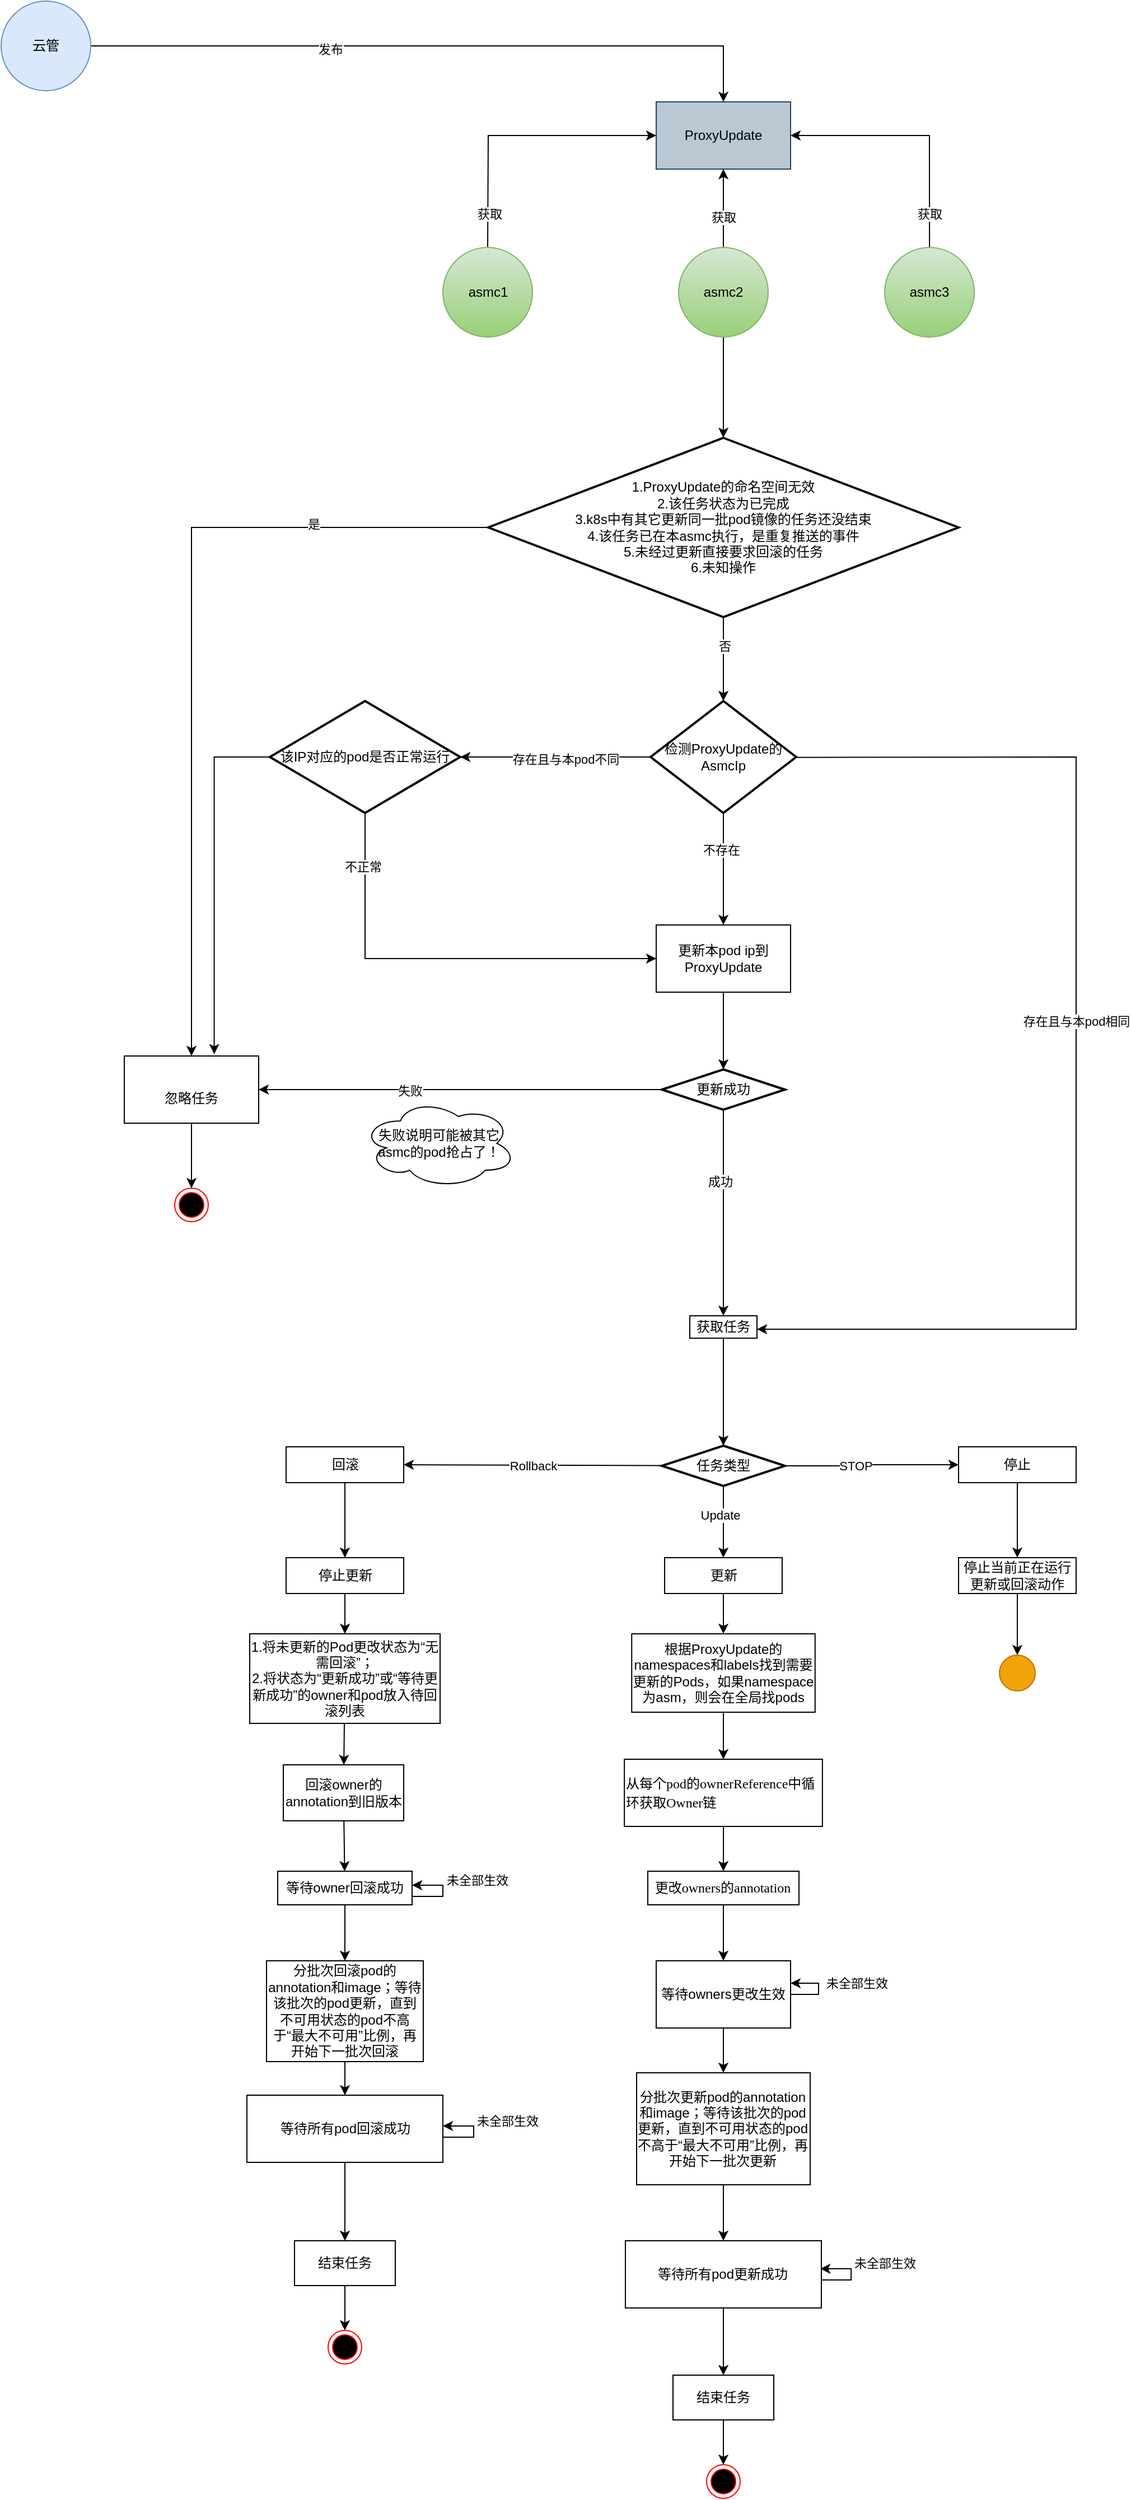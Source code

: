 <mxfile version="15.8.2" type="github">
  <diagram name="Page-1" id="e7e014a7-5840-1c2e-5031-d8a46d1fe8dd">
    <mxGraphModel dx="943" dy="550" grid="1" gridSize="10" guides="1" tooltips="1" connect="1" arrows="1" fold="1" page="1" pageScale="1" pageWidth="827" pageHeight="1169" background="#ffffff" math="0" shadow="0">
      <root>
        <mxCell id="0" />
        <mxCell id="1" parent="0" />
        <mxCell id="EJuun3mlQRxhY7gNAN2d-12" style="edgeStyle=none;rounded=0;orthogonalLoop=1;jettySize=auto;html=1;entryX=0.5;entryY=0;entryDx=0;entryDy=0;" parent="1" source="FB7n5PxvgqieLS6MJgnv-41" target="FB7n5PxvgqieLS6MJgnv-43" edge="1">
          <mxGeometry relative="1" as="geometry">
            <Array as="points">
              <mxPoint x="585" y="80" />
              <mxPoint x="665" y="80" />
            </Array>
          </mxGeometry>
        </mxCell>
        <mxCell id="EJuun3mlQRxhY7gNAN2d-13" value="发布" style="edgeLabel;html=1;align=center;verticalAlign=middle;resizable=0;points=[];" parent="EJuun3mlQRxhY7gNAN2d-12" vertex="1" connectable="0">
          <mxGeometry x="-0.306" y="-3" relative="1" as="geometry">
            <mxPoint as="offset" />
          </mxGeometry>
        </mxCell>
        <mxCell id="FB7n5PxvgqieLS6MJgnv-41" value="云管" style="ellipse;whiteSpace=wrap;html=1;aspect=fixed;fillColor=#dae8fc;strokeColor=#6c8ebf;" parent="1" vertex="1">
          <mxGeometry x="20" y="40" width="80" height="80" as="geometry" />
        </mxCell>
        <mxCell id="FB7n5PxvgqieLS6MJgnv-43" value="ProxyUpdate" style="rounded=0;whiteSpace=wrap;html=1;fillColor=#bac8d3;strokeColor=#23445d;" parent="1" vertex="1">
          <mxGeometry x="605" y="130" width="120" height="60" as="geometry" />
        </mxCell>
        <mxCell id="EJuun3mlQRxhY7gNAN2d-10" style="edgeStyle=none;rounded=0;orthogonalLoop=1;jettySize=auto;html=1;exitX=0.5;exitY=0;exitDx=0;exitDy=0;entryX=0;entryY=0.5;entryDx=0;entryDy=0;" parent="1" source="FB7n5PxvgqieLS6MJgnv-44" edge="1">
          <mxGeometry relative="1" as="geometry">
            <mxPoint x="605" y="160" as="targetPoint" />
            <Array as="points">
              <mxPoint x="455" y="160" />
            </Array>
          </mxGeometry>
        </mxCell>
        <mxCell id="rX8UmJ0MvaBs6cS46ier-8" value="获取" style="edgeLabel;html=1;align=center;verticalAlign=middle;resizable=0;points=[];" vertex="1" connectable="0" parent="EJuun3mlQRxhY7gNAN2d-10">
          <mxGeometry x="-0.401" y="-1" relative="1" as="geometry">
            <mxPoint y="45" as="offset" />
          </mxGeometry>
        </mxCell>
        <mxCell id="FB7n5PxvgqieLS6MJgnv-44" value="asmc1" style="ellipse;whiteSpace=wrap;html=1;aspect=fixed;fillColor=#d5e8d4;gradientColor=#97d077;strokeColor=#82b366;" parent="1" vertex="1">
          <mxGeometry x="414.5" y="260" width="80" height="80" as="geometry" />
        </mxCell>
        <mxCell id="EJuun3mlQRxhY7gNAN2d-9" style="edgeStyle=none;rounded=0;orthogonalLoop=1;jettySize=auto;html=1;exitX=0.5;exitY=0;exitDx=0;exitDy=0;entryX=0.5;entryY=1;entryDx=0;entryDy=0;" parent="1" source="FB7n5PxvgqieLS6MJgnv-45" edge="1">
          <mxGeometry relative="1" as="geometry">
            <mxPoint x="665" y="190" as="targetPoint" />
          </mxGeometry>
        </mxCell>
        <mxCell id="rX8UmJ0MvaBs6cS46ier-11" value="获取" style="edgeLabel;html=1;align=center;verticalAlign=middle;resizable=0;points=[];" vertex="1" connectable="0" parent="EJuun3mlQRxhY7gNAN2d-9">
          <mxGeometry x="-0.3" relative="1" as="geometry">
            <mxPoint y="-3" as="offset" />
          </mxGeometry>
        </mxCell>
        <mxCell id="EJuun3mlQRxhY7gNAN2d-14" style="edgeStyle=none;rounded=0;orthogonalLoop=1;jettySize=auto;html=1;entryX=0.5;entryY=0;entryDx=0;entryDy=0;entryPerimeter=0;" parent="1" source="FB7n5PxvgqieLS6MJgnv-45" target="rX8UmJ0MvaBs6cS46ier-1" edge="1">
          <mxGeometry relative="1" as="geometry" />
        </mxCell>
        <mxCell id="FB7n5PxvgqieLS6MJgnv-45" value="asmc2" style="ellipse;whiteSpace=wrap;html=1;aspect=fixed;fillColor=#d5e8d4;gradientColor=#97d077;strokeColor=#82b366;" parent="1" vertex="1">
          <mxGeometry x="625" y="260" width="80" height="80" as="geometry" />
        </mxCell>
        <mxCell id="EJuun3mlQRxhY7gNAN2d-11" style="edgeStyle=none;rounded=0;orthogonalLoop=1;jettySize=auto;html=1;entryX=1;entryY=0.5;entryDx=0;entryDy=0;" parent="1" source="FB7n5PxvgqieLS6MJgnv-46" edge="1">
          <mxGeometry relative="1" as="geometry">
            <mxPoint x="725" y="160" as="targetPoint" />
            <Array as="points">
              <mxPoint x="849" y="160" />
            </Array>
          </mxGeometry>
        </mxCell>
        <mxCell id="rX8UmJ0MvaBs6cS46ier-10" value="获取" style="edgeLabel;html=1;align=center;verticalAlign=middle;resizable=0;points=[];" vertex="1" connectable="0" parent="EJuun3mlQRxhY7gNAN2d-11">
          <mxGeometry x="-0.678" relative="1" as="geometry">
            <mxPoint y="6" as="offset" />
          </mxGeometry>
        </mxCell>
        <mxCell id="FB7n5PxvgqieLS6MJgnv-46" value="asmc3" style="ellipse;whiteSpace=wrap;html=1;aspect=fixed;fillColor=#d5e8d4;gradientColor=#97d077;strokeColor=#82b366;" parent="1" vertex="1">
          <mxGeometry x="809.07" y="260" width="80" height="80" as="geometry" />
        </mxCell>
        <mxCell id="EJuun3mlQRxhY7gNAN2d-17" style="edgeStyle=none;rounded=0;orthogonalLoop=1;jettySize=auto;html=1;entryX=0.5;entryY=0;entryDx=0;entryDy=0;exitX=0.5;exitY=1;exitDx=0;exitDy=0;exitPerimeter=0;" parent="1" source="EJuun3mlQRxhY7gNAN2d-7" target="EJuun3mlQRxhY7gNAN2d-22" edge="1">
          <mxGeometry relative="1" as="geometry">
            <mxPoint x="890" y="715" as="targetPoint" />
          </mxGeometry>
        </mxCell>
        <mxCell id="EJuun3mlQRxhY7gNAN2d-18" value="不存在" style="edgeLabel;html=1;align=center;verticalAlign=middle;resizable=0;points=[];" parent="EJuun3mlQRxhY7gNAN2d-17" vertex="1" connectable="0">
          <mxGeometry x="-0.354" y="-2" relative="1" as="geometry">
            <mxPoint as="offset" />
          </mxGeometry>
        </mxCell>
        <mxCell id="EJuun3mlQRxhY7gNAN2d-19" style="edgeStyle=none;rounded=0;orthogonalLoop=1;jettySize=auto;html=1;entryX=1;entryY=0.5;entryDx=0;entryDy=0;entryPerimeter=0;exitX=0;exitY=0.5;exitDx=0;exitDy=0;exitPerimeter=0;" parent="1" source="EJuun3mlQRxhY7gNAN2d-7" target="EJuun3mlQRxhY7gNAN2d-30" edge="1">
          <mxGeometry relative="1" as="geometry">
            <mxPoint x="540" y="715" as="targetPoint" />
          </mxGeometry>
        </mxCell>
        <mxCell id="EJuun3mlQRxhY7gNAN2d-20" value="存在且与本pod不同" style="edgeLabel;html=1;align=center;verticalAlign=middle;resizable=0;points=[];" parent="EJuun3mlQRxhY7gNAN2d-19" vertex="1" connectable="0">
          <mxGeometry x="0.106" y="2" relative="1" as="geometry">
            <mxPoint x="18" as="offset" />
          </mxGeometry>
        </mxCell>
        <mxCell id="EJuun3mlQRxhY7gNAN2d-38" style="edgeStyle=none;rounded=0;orthogonalLoop=1;jettySize=auto;html=1;entryX=1;entryY=0.5;entryDx=0;entryDy=0;" parent="1" edge="1">
          <mxGeometry relative="1" as="geometry">
            <mxPoint x="695.0" y="1226.0" as="targetPoint" />
            <Array as="points">
              <mxPoint x="980" y="715" />
              <mxPoint x="980" y="1226" />
            </Array>
            <mxPoint x="730.0" y="715.349" as="sourcePoint" />
          </mxGeometry>
        </mxCell>
        <mxCell id="EJuun3mlQRxhY7gNAN2d-39" value="存在且与本pod相同" style="edgeLabel;html=1;align=center;verticalAlign=middle;resizable=0;points=[];" parent="EJuun3mlQRxhY7gNAN2d-38" vertex="1" connectable="0">
          <mxGeometry x="-0.397" y="-1" relative="1" as="geometry">
            <mxPoint x="1" y="170" as="offset" />
          </mxGeometry>
        </mxCell>
        <mxCell id="EJuun3mlQRxhY7gNAN2d-7" value="&lt;span style=&quot;text-align: left&quot;&gt;检测ProxyUpdate的AsmcIp&lt;/span&gt;" style="strokeWidth=2;html=1;shape=mxgraph.flowchart.decision;whiteSpace=wrap;" parent="1" vertex="1">
          <mxGeometry x="600" y="665" width="130" height="100" as="geometry" />
        </mxCell>
        <mxCell id="EJuun3mlQRxhY7gNAN2d-24" style="edgeStyle=none;rounded=0;orthogonalLoop=1;jettySize=auto;html=1;entryX=0.5;entryY=0;entryDx=0;entryDy=0;entryPerimeter=0;" parent="1" source="EJuun3mlQRxhY7gNAN2d-22" target="EJuun3mlQRxhY7gNAN2d-23" edge="1">
          <mxGeometry relative="1" as="geometry">
            <mxPoint x="665.0" y="1002.0" as="targetPoint" />
          </mxGeometry>
        </mxCell>
        <mxCell id="EJuun3mlQRxhY7gNAN2d-22" value="更新本pod ip到ProxyUpdate" style="rounded=0;whiteSpace=wrap;html=1;" parent="1" vertex="1">
          <mxGeometry x="605" y="865" width="120" height="60" as="geometry" />
        </mxCell>
        <mxCell id="EJuun3mlQRxhY7gNAN2d-33" style="edgeStyle=none;rounded=0;orthogonalLoop=1;jettySize=auto;html=1;" parent="1" source="EJuun3mlQRxhY7gNAN2d-23" target="EJuun3mlQRxhY7gNAN2d-25" edge="1">
          <mxGeometry relative="1" as="geometry" />
        </mxCell>
        <mxCell id="EJuun3mlQRxhY7gNAN2d-34" value="成功" style="edgeLabel;html=1;align=center;verticalAlign=middle;resizable=0;points=[];" parent="EJuun3mlQRxhY7gNAN2d-33" vertex="1" connectable="0">
          <mxGeometry x="-0.303" y="-3" relative="1" as="geometry">
            <mxPoint as="offset" />
          </mxGeometry>
        </mxCell>
        <mxCell id="EJuun3mlQRxhY7gNAN2d-41" style="edgeStyle=none;rounded=0;orthogonalLoop=1;jettySize=auto;html=1;entryX=1;entryY=0.5;entryDx=0;entryDy=0;exitX=0;exitY=0.5;exitDx=0;exitDy=0;exitPerimeter=0;" parent="1" source="EJuun3mlQRxhY7gNAN2d-23" target="EJuun3mlQRxhY7gNAN2d-32" edge="1">
          <mxGeometry relative="1" as="geometry">
            <mxPoint x="240.0" y="1020" as="targetPoint" />
            <mxPoint x="600" y="1010" as="sourcePoint" />
          </mxGeometry>
        </mxCell>
        <mxCell id="EJuun3mlQRxhY7gNAN2d-42" value="失败" style="edgeLabel;html=1;align=center;verticalAlign=middle;resizable=0;points=[];" parent="EJuun3mlQRxhY7gNAN2d-41" vertex="1" connectable="0">
          <mxGeometry x="0.25" y="1" relative="1" as="geometry">
            <mxPoint as="offset" />
          </mxGeometry>
        </mxCell>
        <mxCell id="EJuun3mlQRxhY7gNAN2d-23" value="&lt;span style=&quot;text-align: left&quot;&gt;更新成功&lt;/span&gt;" style="strokeWidth=2;html=1;shape=mxgraph.flowchart.decision;whiteSpace=wrap;" parent="1" vertex="1">
          <mxGeometry x="610" y="994" width="110" height="36" as="geometry" />
        </mxCell>
        <mxCell id="rX8UmJ0MvaBs6cS46ier-18" style="edgeStyle=orthogonalEdgeStyle;rounded=0;orthogonalLoop=1;jettySize=auto;html=1;entryX=0.5;entryY=0;entryDx=0;entryDy=0;entryPerimeter=0;" edge="1" parent="1" source="EJuun3mlQRxhY7gNAN2d-25" target="rX8UmJ0MvaBs6cS46ier-17">
          <mxGeometry relative="1" as="geometry" />
        </mxCell>
        <mxCell id="EJuun3mlQRxhY7gNAN2d-25" value="获取任务" style="rounded=0;whiteSpace=wrap;html=1;" parent="1" vertex="1">
          <mxGeometry x="635" y="1214" width="60" height="20" as="geometry" />
        </mxCell>
        <mxCell id="EJuun3mlQRxhY7gNAN2d-43" style="edgeStyle=orthogonalEdgeStyle;rounded=0;orthogonalLoop=1;jettySize=auto;html=1;entryX=0;entryY=0.5;entryDx=0;entryDy=0;exitX=0.5;exitY=1;exitDx=0;exitDy=0;exitPerimeter=0;" parent="1" source="EJuun3mlQRxhY7gNAN2d-30" target="EJuun3mlQRxhY7gNAN2d-22" edge="1">
          <mxGeometry relative="1" as="geometry" />
        </mxCell>
        <mxCell id="EJuun3mlQRxhY7gNAN2d-44" value="不正常" style="edgeLabel;html=1;align=center;verticalAlign=middle;resizable=0;points=[];" parent="EJuun3mlQRxhY7gNAN2d-43" vertex="1" connectable="0">
          <mxGeometry x="-0.753" y="-2" relative="1" as="geometry">
            <mxPoint as="offset" />
          </mxGeometry>
        </mxCell>
        <mxCell id="rX8UmJ0MvaBs6cS46ier-13" style="edgeStyle=orthogonalEdgeStyle;rounded=0;orthogonalLoop=1;jettySize=auto;html=1;entryX=0.669;entryY=-0.028;entryDx=0;entryDy=0;entryPerimeter=0;" edge="1" parent="1" source="EJuun3mlQRxhY7gNAN2d-30" target="EJuun3mlQRxhY7gNAN2d-32">
          <mxGeometry relative="1" as="geometry">
            <mxPoint x="200.0" y="988" as="targetPoint" />
          </mxGeometry>
        </mxCell>
        <mxCell id="EJuun3mlQRxhY7gNAN2d-30" value="该IP对应的pod是否正常运行" style="strokeWidth=2;html=1;shape=mxgraph.flowchart.decision;whiteSpace=wrap;" parent="1" vertex="1">
          <mxGeometry x="260" y="665" width="170" height="100" as="geometry" />
        </mxCell>
        <mxCell id="EJuun3mlQRxhY7gNAN2d-36" style="edgeStyle=none;rounded=0;orthogonalLoop=1;jettySize=auto;html=1;entryX=0.5;entryY=0;entryDx=0;entryDy=0;" parent="1" source="EJuun3mlQRxhY7gNAN2d-32" target="EJuun3mlQRxhY7gNAN2d-35" edge="1">
          <mxGeometry relative="1" as="geometry" />
        </mxCell>
        <mxCell id="EJuun3mlQRxhY7gNAN2d-32" value="&lt;br&gt;忽略任务" style="rounded=0;whiteSpace=wrap;html=1;" parent="1" vertex="1">
          <mxGeometry x="130" y="982" width="120" height="60" as="geometry" />
        </mxCell>
        <mxCell id="EJuun3mlQRxhY7gNAN2d-35" value="" style="ellipse;html=1;shape=endState;fillColor=#000000;strokeColor=#ff0000;" parent="1" vertex="1">
          <mxGeometry x="175" y="1100" width="30" height="30" as="geometry" />
        </mxCell>
        <mxCell id="rX8UmJ0MvaBs6cS46ier-3" style="edgeStyle=orthogonalEdgeStyle;rounded=0;orthogonalLoop=1;jettySize=auto;html=1;" edge="1" parent="1" source="rX8UmJ0MvaBs6cS46ier-1" target="EJuun3mlQRxhY7gNAN2d-7">
          <mxGeometry relative="1" as="geometry" />
        </mxCell>
        <mxCell id="rX8UmJ0MvaBs6cS46ier-15" value="否" style="edgeLabel;html=1;align=center;verticalAlign=middle;resizable=0;points=[];" vertex="1" connectable="0" parent="rX8UmJ0MvaBs6cS46ier-3">
          <mxGeometry x="-0.301" y="1" relative="1" as="geometry">
            <mxPoint as="offset" />
          </mxGeometry>
        </mxCell>
        <mxCell id="rX8UmJ0MvaBs6cS46ier-5" style="edgeStyle=orthogonalEdgeStyle;rounded=0;orthogonalLoop=1;jettySize=auto;html=1;" edge="1" parent="1" source="rX8UmJ0MvaBs6cS46ier-1" target="EJuun3mlQRxhY7gNAN2d-32">
          <mxGeometry relative="1" as="geometry" />
        </mxCell>
        <mxCell id="rX8UmJ0MvaBs6cS46ier-14" value="是" style="edgeLabel;html=1;align=center;verticalAlign=middle;resizable=0;points=[];" vertex="1" connectable="0" parent="rX8UmJ0MvaBs6cS46ier-5">
          <mxGeometry x="-0.577" y="-3" relative="1" as="geometry">
            <mxPoint as="offset" />
          </mxGeometry>
        </mxCell>
        <mxCell id="rX8UmJ0MvaBs6cS46ier-1" value="&lt;span style=&quot;text-align: left&quot;&gt;1.ProxyUpdate的命名空间无效&lt;br&gt;2.&lt;/span&gt;&lt;span style=&quot;text-align: left&quot;&gt;该任务状态为已完成&lt;br&gt;&lt;/span&gt;&lt;span style=&quot;text-align: left&quot;&gt;3.k8s中有其它更新同一批pod镜像的任务还没结束&lt;br&gt;4.该任务已在本asmc执行，是重复推送的事件&lt;br&gt;5.未经过更新直接要求回滚的任务&lt;br&gt;6.未知操作&lt;br&gt;&lt;/span&gt;" style="strokeWidth=2;html=1;shape=mxgraph.flowchart.decision;whiteSpace=wrap;" vertex="1" parent="1">
          <mxGeometry x="455" y="430" width="420" height="160" as="geometry" />
        </mxCell>
        <mxCell id="rX8UmJ0MvaBs6cS46ier-20" style="edgeStyle=orthogonalEdgeStyle;rounded=0;orthogonalLoop=1;jettySize=auto;html=1;entryX=0;entryY=0.5;entryDx=0;entryDy=0;" edge="1" parent="1" source="rX8UmJ0MvaBs6cS46ier-17" target="rX8UmJ0MvaBs6cS46ier-19">
          <mxGeometry relative="1" as="geometry" />
        </mxCell>
        <mxCell id="rX8UmJ0MvaBs6cS46ier-21" value="STOP" style="edgeLabel;html=1;align=center;verticalAlign=middle;resizable=0;points=[];" vertex="1" connectable="0" parent="rX8UmJ0MvaBs6cS46ier-20">
          <mxGeometry x="-0.201" relative="1" as="geometry">
            <mxPoint as="offset" />
          </mxGeometry>
        </mxCell>
        <mxCell id="rX8UmJ0MvaBs6cS46ier-22" style="rounded=0;orthogonalLoop=1;jettySize=auto;html=1;entryX=1;entryY=0.5;entryDx=0;entryDy=0;" edge="1" parent="1" source="rX8UmJ0MvaBs6cS46ier-17" target="rX8UmJ0MvaBs6cS46ier-49">
          <mxGeometry relative="1" as="geometry">
            <mxPoint x="440.0" y="1348" as="targetPoint" />
          </mxGeometry>
        </mxCell>
        <mxCell id="rX8UmJ0MvaBs6cS46ier-23" value="Rollback" style="edgeLabel;html=1;align=center;verticalAlign=middle;resizable=0;points=[];" vertex="1" connectable="0" parent="rX8UmJ0MvaBs6cS46ier-22">
          <mxGeometry x="0.209" y="1" relative="1" as="geometry">
            <mxPoint x="24" y="-1" as="offset" />
          </mxGeometry>
        </mxCell>
        <mxCell id="rX8UmJ0MvaBs6cS46ier-24" style="edgeStyle=orthogonalEdgeStyle;rounded=0;orthogonalLoop=1;jettySize=auto;html=1;entryX=0.5;entryY=0;entryDx=0;entryDy=0;" edge="1" parent="1" source="rX8UmJ0MvaBs6cS46ier-17" target="rX8UmJ0MvaBs6cS46ier-26">
          <mxGeometry relative="1" as="geometry">
            <mxPoint x="665.0" y="1480" as="targetPoint" />
          </mxGeometry>
        </mxCell>
        <mxCell id="rX8UmJ0MvaBs6cS46ier-25" value="Update" style="edgeLabel;html=1;align=center;verticalAlign=middle;resizable=0;points=[];" vertex="1" connectable="0" parent="rX8UmJ0MvaBs6cS46ier-24">
          <mxGeometry x="-0.192" y="-3" relative="1" as="geometry">
            <mxPoint as="offset" />
          </mxGeometry>
        </mxCell>
        <mxCell id="rX8UmJ0MvaBs6cS46ier-17" value="&lt;span style=&quot;text-align: left&quot;&gt;任务类型&lt;/span&gt;" style="strokeWidth=2;html=1;shape=mxgraph.flowchart.decision;whiteSpace=wrap;" vertex="1" parent="1">
          <mxGeometry x="610" y="1330" width="110" height="36" as="geometry" />
        </mxCell>
        <mxCell id="rX8UmJ0MvaBs6cS46ier-80" style="edgeStyle=orthogonalEdgeStyle;rounded=0;orthogonalLoop=1;jettySize=auto;html=1;" edge="1" parent="1" source="rX8UmJ0MvaBs6cS46ier-19" target="rX8UmJ0MvaBs6cS46ier-79">
          <mxGeometry relative="1" as="geometry" />
        </mxCell>
        <mxCell id="rX8UmJ0MvaBs6cS46ier-19" value="停止" style="rounded=0;whiteSpace=wrap;html=1;" vertex="1" parent="1">
          <mxGeometry x="875" y="1331" width="105" height="32" as="geometry" />
        </mxCell>
        <mxCell id="rX8UmJ0MvaBs6cS46ier-40" style="edgeStyle=orthogonalEdgeStyle;rounded=0;orthogonalLoop=1;jettySize=auto;html=1;entryX=0.5;entryY=0;entryDx=0;entryDy=0;" edge="1" parent="1" source="rX8UmJ0MvaBs6cS46ier-26" target="rX8UmJ0MvaBs6cS46ier-29">
          <mxGeometry relative="1" as="geometry" />
        </mxCell>
        <mxCell id="rX8UmJ0MvaBs6cS46ier-26" value="更新" style="rounded=0;whiteSpace=wrap;html=1;" vertex="1" parent="1">
          <mxGeometry x="612.5" y="1430" width="105" height="32" as="geometry" />
        </mxCell>
        <mxCell id="rX8UmJ0MvaBs6cS46ier-41" style="edgeStyle=orthogonalEdgeStyle;rounded=0;orthogonalLoop=1;jettySize=auto;html=1;entryX=0.5;entryY=0;entryDx=0;entryDy=0;" edge="1" parent="1" source="rX8UmJ0MvaBs6cS46ier-29" target="rX8UmJ0MvaBs6cS46ier-31">
          <mxGeometry relative="1" as="geometry" />
        </mxCell>
        <mxCell id="rX8UmJ0MvaBs6cS46ier-29" value="根据ProxyUpdate的namespaces和labels找到需要更新的Pods，如果namespace为asm，则会在全局找pods" style="rounded=0;whiteSpace=wrap;html=1;" vertex="1" parent="1">
          <mxGeometry x="583.13" y="1498" width="163.75" height="70" as="geometry" />
        </mxCell>
        <mxCell id="rX8UmJ0MvaBs6cS46ier-42" style="edgeStyle=orthogonalEdgeStyle;rounded=0;orthogonalLoop=1;jettySize=auto;html=1;entryX=0.5;entryY=0;entryDx=0;entryDy=0;" edge="1" parent="1" source="rX8UmJ0MvaBs6cS46ier-31" target="rX8UmJ0MvaBs6cS46ier-32">
          <mxGeometry relative="1" as="geometry" />
        </mxCell>
        <mxCell id="rX8UmJ0MvaBs6cS46ier-31" value="&lt;p class=&quot;MsoNormal&quot; style=&quot;margin: 0pt 0pt 0.0pt ; text-align: left ; font-family: &amp;#34;calibri&amp;#34; ; font-size: 10.5pt&quot;&gt;&lt;span style=&quot;font-size: 9pt&quot;&gt;&lt;font face=&quot;宋体&quot;&gt;从每个&lt;/font&gt;pod&lt;font face=&quot;宋体&quot;&gt;的&lt;/font&gt;&lt;font face=&quot;Calibri&quot;&gt;ownerReference&lt;/font&gt;&lt;font face=&quot;宋体&quot;&gt;中循环获取Owner链&lt;/font&gt;&lt;/span&gt;&lt;span style=&quot;font-size: 9pt&quot;&gt;&lt;/span&gt;&lt;/p&gt;" style="whiteSpace=wrap;html=1;" vertex="1" parent="1">
          <mxGeometry x="576.56" y="1610" width="176.87" height="60" as="geometry" />
        </mxCell>
        <mxCell id="rX8UmJ0MvaBs6cS46ier-43" style="edgeStyle=orthogonalEdgeStyle;rounded=0;orthogonalLoop=1;jettySize=auto;html=1;" edge="1" parent="1" source="rX8UmJ0MvaBs6cS46ier-32" target="rX8UmJ0MvaBs6cS46ier-33">
          <mxGeometry relative="1" as="geometry" />
        </mxCell>
        <mxCell id="rX8UmJ0MvaBs6cS46ier-32" value="&lt;p class=&quot;MsoNormal&quot; style=&quot;margin: 0pt 0pt 0.0pt ; text-align: left ; font-family: &amp;#34;calibri&amp;#34; ; font-size: 10.5pt&quot;&gt;&lt;span style=&quot;font-size: 9pt&quot;&gt;&lt;font face=&quot;宋体&quot;&gt;更改owners&lt;/font&gt;&lt;/span&gt;&lt;span style=&quot;font-size: 9pt&quot;&gt;&lt;font face=&quot;宋体&quot;&gt;的&lt;/font&gt;annotation&lt;/span&gt;&lt;span style=&quot;font-size: 9pt&quot;&gt;&lt;/span&gt;&lt;/p&gt;" style="whiteSpace=wrap;html=1;" vertex="1" parent="1">
          <mxGeometry x="597.49" y="1710" width="135" height="30" as="geometry" />
        </mxCell>
        <mxCell id="rX8UmJ0MvaBs6cS46ier-44" style="edgeStyle=orthogonalEdgeStyle;rounded=0;orthogonalLoop=1;jettySize=auto;html=1;entryX=0.5;entryY=0;entryDx=0;entryDy=0;" edge="1" parent="1" source="rX8UmJ0MvaBs6cS46ier-33" target="rX8UmJ0MvaBs6cS46ier-36">
          <mxGeometry relative="1" as="geometry" />
        </mxCell>
        <mxCell id="rX8UmJ0MvaBs6cS46ier-66" style="edgeStyle=orthogonalEdgeStyle;rounded=0;orthogonalLoop=1;jettySize=auto;html=1;" edge="1" parent="1" source="rX8UmJ0MvaBs6cS46ier-33" target="rX8UmJ0MvaBs6cS46ier-33">
          <mxGeometry relative="1" as="geometry">
            <mxPoint x="730" y="1810" as="targetPoint" />
            <Array as="points">
              <mxPoint x="750" y="1820" />
              <mxPoint x="750" y="1810" />
            </Array>
          </mxGeometry>
        </mxCell>
        <mxCell id="rX8UmJ0MvaBs6cS46ier-67" value="未全部生效" style="edgeLabel;html=1;align=center;verticalAlign=middle;resizable=0;points=[];" vertex="1" connectable="0" parent="rX8UmJ0MvaBs6cS46ier-66">
          <mxGeometry x="-0.378" y="-2" relative="1" as="geometry">
            <mxPoint x="40" y="-12" as="offset" />
          </mxGeometry>
        </mxCell>
        <mxCell id="rX8UmJ0MvaBs6cS46ier-33" value="等待owners更改生效" style="whiteSpace=wrap;html=1;" vertex="1" parent="1">
          <mxGeometry x="605" y="1790" width="120" height="60" as="geometry" />
        </mxCell>
        <mxCell id="rX8UmJ0MvaBs6cS46ier-45" style="edgeStyle=orthogonalEdgeStyle;rounded=0;orthogonalLoop=1;jettySize=auto;html=1;" edge="1" parent="1" source="rX8UmJ0MvaBs6cS46ier-36" target="rX8UmJ0MvaBs6cS46ier-37">
          <mxGeometry relative="1" as="geometry" />
        </mxCell>
        <mxCell id="rX8UmJ0MvaBs6cS46ier-36" value="分批次更新pod的annotation和image；等待该批次的pod更新，直到不可用状态的pod不高于“最大不可用”比例，再开始下一批次更新" style="whiteSpace=wrap;html=1;" vertex="1" parent="1">
          <mxGeometry x="587.49" y="1890" width="154.99" height="100" as="geometry" />
        </mxCell>
        <mxCell id="rX8UmJ0MvaBs6cS46ier-47" style="edgeStyle=orthogonalEdgeStyle;rounded=0;orthogonalLoop=1;jettySize=auto;html=1;" edge="1" parent="1" source="rX8UmJ0MvaBs6cS46ier-37" target="rX8UmJ0MvaBs6cS46ier-38">
          <mxGeometry relative="1" as="geometry" />
        </mxCell>
        <mxCell id="rX8UmJ0MvaBs6cS46ier-70" style="edgeStyle=orthogonalEdgeStyle;rounded=0;orthogonalLoop=1;jettySize=auto;html=1;entryX=1;entryY=0.5;entryDx=0;entryDy=0;" edge="1" parent="1">
          <mxGeometry relative="1" as="geometry">
            <mxPoint x="751.56" y="2065" as="targetPoint" />
            <mxPoint x="751.56" y="2075.029" as="sourcePoint" />
            <Array as="points">
              <mxPoint x="779.07" y="2075" />
              <mxPoint x="779.07" y="2065" />
            </Array>
          </mxGeometry>
        </mxCell>
        <mxCell id="rX8UmJ0MvaBs6cS46ier-37" value="等待所有pod更新成功" style="whiteSpace=wrap;html=1;" vertex="1" parent="1">
          <mxGeometry x="577.49" y="2040" width="175" height="60" as="geometry" />
        </mxCell>
        <mxCell id="rX8UmJ0MvaBs6cS46ier-48" style="edgeStyle=orthogonalEdgeStyle;rounded=0;orthogonalLoop=1;jettySize=auto;html=1;" edge="1" parent="1" source="rX8UmJ0MvaBs6cS46ier-38" target="rX8UmJ0MvaBs6cS46ier-39">
          <mxGeometry relative="1" as="geometry" />
        </mxCell>
        <mxCell id="rX8UmJ0MvaBs6cS46ier-38" value="结束任务" style="whiteSpace=wrap;html=1;" vertex="1" parent="1">
          <mxGeometry x="620.01" y="2160" width="90" height="40" as="geometry" />
        </mxCell>
        <mxCell id="rX8UmJ0MvaBs6cS46ier-39" value="" style="ellipse;html=1;shape=endState;fillColor=#000000;strokeColor=#ff0000;" vertex="1" parent="1">
          <mxGeometry x="649.99" y="2240" width="30" height="30" as="geometry" />
        </mxCell>
        <mxCell id="rX8UmJ0MvaBs6cS46ier-58" style="edgeStyle=orthogonalEdgeStyle;rounded=0;orthogonalLoop=1;jettySize=auto;html=1;" edge="1" parent="1" source="rX8UmJ0MvaBs6cS46ier-49" target="rX8UmJ0MvaBs6cS46ier-50">
          <mxGeometry relative="1" as="geometry" />
        </mxCell>
        <mxCell id="rX8UmJ0MvaBs6cS46ier-49" value="回滚" style="rounded=0;whiteSpace=wrap;html=1;" vertex="1" parent="1">
          <mxGeometry x="274.5" y="1331" width="105" height="32" as="geometry" />
        </mxCell>
        <mxCell id="rX8UmJ0MvaBs6cS46ier-59" style="edgeStyle=orthogonalEdgeStyle;rounded=0;orthogonalLoop=1;jettySize=auto;html=1;" edge="1" parent="1" source="rX8UmJ0MvaBs6cS46ier-50" target="rX8UmJ0MvaBs6cS46ier-51">
          <mxGeometry relative="1" as="geometry" />
        </mxCell>
        <mxCell id="rX8UmJ0MvaBs6cS46ier-50" value="停止更新" style="rounded=0;whiteSpace=wrap;html=1;" vertex="1" parent="1">
          <mxGeometry x="274.5" y="1430" width="105" height="32" as="geometry" />
        </mxCell>
        <mxCell id="rX8UmJ0MvaBs6cS46ier-60" style="rounded=0;orthogonalLoop=1;jettySize=auto;html=1;" edge="1" parent="1" source="rX8UmJ0MvaBs6cS46ier-51" target="rX8UmJ0MvaBs6cS46ier-52">
          <mxGeometry relative="1" as="geometry" />
        </mxCell>
        <mxCell id="rX8UmJ0MvaBs6cS46ier-51" value="1.将未更新的Pod更改状态为“无需回滚”；&lt;br&gt;2.将状态为“更新成功”或“等待更新成功”的owner和pod放入待回滚列表" style="whiteSpace=wrap;html=1;" vertex="1" parent="1">
          <mxGeometry x="242" y="1498" width="170" height="80" as="geometry" />
        </mxCell>
        <mxCell id="rX8UmJ0MvaBs6cS46ier-61" style="rounded=0;orthogonalLoop=1;jettySize=auto;html=1;" edge="1" parent="1" source="rX8UmJ0MvaBs6cS46ier-52" target="rX8UmJ0MvaBs6cS46ier-53">
          <mxGeometry relative="1" as="geometry" />
        </mxCell>
        <mxCell id="rX8UmJ0MvaBs6cS46ier-52" value="回滚owner的annotation到旧版本" style="whiteSpace=wrap;html=1;" vertex="1" parent="1">
          <mxGeometry x="272" y="1615" width="107.5" height="50" as="geometry" />
        </mxCell>
        <mxCell id="rX8UmJ0MvaBs6cS46ier-62" style="edgeStyle=orthogonalEdgeStyle;rounded=0;orthogonalLoop=1;jettySize=auto;html=1;" edge="1" parent="1" source="rX8UmJ0MvaBs6cS46ier-53" target="rX8UmJ0MvaBs6cS46ier-54">
          <mxGeometry relative="1" as="geometry" />
        </mxCell>
        <mxCell id="rX8UmJ0MvaBs6cS46ier-53" value="等待owner回滚成功" style="whiteSpace=wrap;html=1;" vertex="1" parent="1">
          <mxGeometry x="267" y="1710" width="120" height="30" as="geometry" />
        </mxCell>
        <mxCell id="rX8UmJ0MvaBs6cS46ier-63" style="edgeStyle=orthogonalEdgeStyle;rounded=0;orthogonalLoop=1;jettySize=auto;html=1;" edge="1" parent="1" source="rX8UmJ0MvaBs6cS46ier-54" target="rX8UmJ0MvaBs6cS46ier-55">
          <mxGeometry relative="1" as="geometry" />
        </mxCell>
        <mxCell id="rX8UmJ0MvaBs6cS46ier-54" value="分批次回滚pod的annotation和image；等待该批次的pod更新，直到不可用状态的pod不高于“最大不可用”比例，再开始下一批次回滚" style="whiteSpace=wrap;html=1;" vertex="1" parent="1">
          <mxGeometry x="257" y="1790" width="140" height="90" as="geometry" />
        </mxCell>
        <mxCell id="rX8UmJ0MvaBs6cS46ier-64" style="edgeStyle=orthogonalEdgeStyle;rounded=0;orthogonalLoop=1;jettySize=auto;html=1;entryX=0.5;entryY=0;entryDx=0;entryDy=0;" edge="1" parent="1" source="rX8UmJ0MvaBs6cS46ier-55" target="rX8UmJ0MvaBs6cS46ier-56">
          <mxGeometry relative="1" as="geometry" />
        </mxCell>
        <mxCell id="rX8UmJ0MvaBs6cS46ier-55" value="等待所有pod回滚成功" style="whiteSpace=wrap;html=1;" vertex="1" parent="1">
          <mxGeometry x="239.5" y="1910" width="175" height="60" as="geometry" />
        </mxCell>
        <mxCell id="rX8UmJ0MvaBs6cS46ier-65" style="edgeStyle=orthogonalEdgeStyle;rounded=0;orthogonalLoop=1;jettySize=auto;html=1;" edge="1" parent="1" source="rX8UmJ0MvaBs6cS46ier-56" target="rX8UmJ0MvaBs6cS46ier-57">
          <mxGeometry relative="1" as="geometry" />
        </mxCell>
        <mxCell id="rX8UmJ0MvaBs6cS46ier-56" value="结束任务" style="whiteSpace=wrap;html=1;" vertex="1" parent="1">
          <mxGeometry x="282" y="2040" width="90" height="40" as="geometry" />
        </mxCell>
        <mxCell id="rX8UmJ0MvaBs6cS46ier-57" value="" style="ellipse;html=1;shape=endState;fillColor=#000000;strokeColor=#ff0000;" vertex="1" parent="1">
          <mxGeometry x="312" y="2120" width="30" height="30" as="geometry" />
        </mxCell>
        <mxCell id="rX8UmJ0MvaBs6cS46ier-71" value="未全部生效" style="edgeLabel;html=1;align=center;verticalAlign=middle;resizable=0;points=[];" vertex="1" connectable="0" parent="1">
          <mxGeometry x="809.07" y="2060" as="geometry" />
        </mxCell>
        <mxCell id="rX8UmJ0MvaBs6cS46ier-73" style="edgeStyle=none;rounded=0;orthogonalLoop=1;jettySize=auto;html=1;exitX=0.75;exitY=0;exitDx=0;exitDy=0;" edge="1" parent="1" source="rX8UmJ0MvaBs6cS46ier-51" target="rX8UmJ0MvaBs6cS46ier-51">
          <mxGeometry relative="1" as="geometry" />
        </mxCell>
        <mxCell id="rX8UmJ0MvaBs6cS46ier-74" style="edgeStyle=orthogonalEdgeStyle;rounded=0;orthogonalLoop=1;jettySize=auto;html=1;entryX=1;entryY=0.5;entryDx=0;entryDy=0;" edge="1" parent="1">
          <mxGeometry relative="1" as="geometry">
            <mxPoint x="414.5" y="1937.49" as="targetPoint" />
            <mxPoint x="414.5" y="1947.519" as="sourcePoint" />
            <Array as="points">
              <mxPoint x="442.01" y="1947.49" />
              <mxPoint x="442.01" y="1937.49" />
            </Array>
          </mxGeometry>
        </mxCell>
        <mxCell id="rX8UmJ0MvaBs6cS46ier-75" value="未全部生效" style="edgeLabel;html=1;align=center;verticalAlign=middle;resizable=0;points=[];" vertex="1" connectable="0" parent="1">
          <mxGeometry x="472.01" y="1932.49" as="geometry" />
        </mxCell>
        <mxCell id="rX8UmJ0MvaBs6cS46ier-76" style="edgeStyle=orthogonalEdgeStyle;rounded=0;orthogonalLoop=1;jettySize=auto;html=1;entryX=1;entryY=0.5;entryDx=0;entryDy=0;" edge="1" parent="1">
          <mxGeometry relative="1" as="geometry">
            <mxPoint x="387.0" y="1722.49" as="targetPoint" />
            <mxPoint x="387.0" y="1732.519" as="sourcePoint" />
            <Array as="points">
              <mxPoint x="414.51" y="1732.49" />
              <mxPoint x="414.51" y="1722.49" />
            </Array>
          </mxGeometry>
        </mxCell>
        <mxCell id="rX8UmJ0MvaBs6cS46ier-77" value="未全部生效" style="edgeLabel;html=1;align=center;verticalAlign=middle;resizable=0;points=[];" vertex="1" connectable="0" parent="1">
          <mxGeometry x="444.51" y="1717.49" as="geometry" />
        </mxCell>
        <mxCell id="rX8UmJ0MvaBs6cS46ier-78" value="失败说明可能被其它asmc的pod抢占了！" style="ellipse;shape=cloud;whiteSpace=wrap;html=1;" vertex="1" parent="1">
          <mxGeometry x="342" y="1020" width="138" height="80" as="geometry" />
        </mxCell>
        <mxCell id="rX8UmJ0MvaBs6cS46ier-82" style="edgeStyle=orthogonalEdgeStyle;rounded=0;orthogonalLoop=1;jettySize=auto;html=1;entryX=0.5;entryY=0;entryDx=0;entryDy=0;" edge="1" parent="1" source="rX8UmJ0MvaBs6cS46ier-79" target="rX8UmJ0MvaBs6cS46ier-81">
          <mxGeometry relative="1" as="geometry" />
        </mxCell>
        <mxCell id="rX8UmJ0MvaBs6cS46ier-79" value="停止当前正在运行更新或回滚动作" style="rounded=0;whiteSpace=wrap;html=1;" vertex="1" parent="1">
          <mxGeometry x="875" y="1430" width="105" height="32" as="geometry" />
        </mxCell>
        <mxCell id="rX8UmJ0MvaBs6cS46ier-81" value="" style="ellipse;whiteSpace=wrap;html=1;aspect=fixed;fillColor=#f0a30a;fontColor=#000000;strokeColor=#BD7000;" vertex="1" parent="1">
          <mxGeometry x="911.5" y="1517" width="32" height="32" as="geometry" />
        </mxCell>
      </root>
    </mxGraphModel>
  </diagram>
</mxfile>

